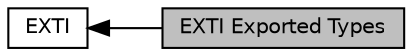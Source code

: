 digraph "EXTI Exported Types"
{
  edge [fontname="Helvetica",fontsize="10",labelfontname="Helvetica",labelfontsize="10"];
  node [fontname="Helvetica",fontsize="10",shape=box];
  rankdir=LR;
  Node2 [label="EXTI",height=0.2,width=0.4,color="black", fillcolor="white", style="filled",URL="$group__EXTI.html",tooltip="EXTI HAL module driver."];
  Node1 [label="EXTI Exported Types",height=0.2,width=0.4,color="black", fillcolor="grey75", style="filled", fontcolor="black",tooltip=" "];
  Node2->Node1 [shape=plaintext, dir="back", style="solid"];
}
